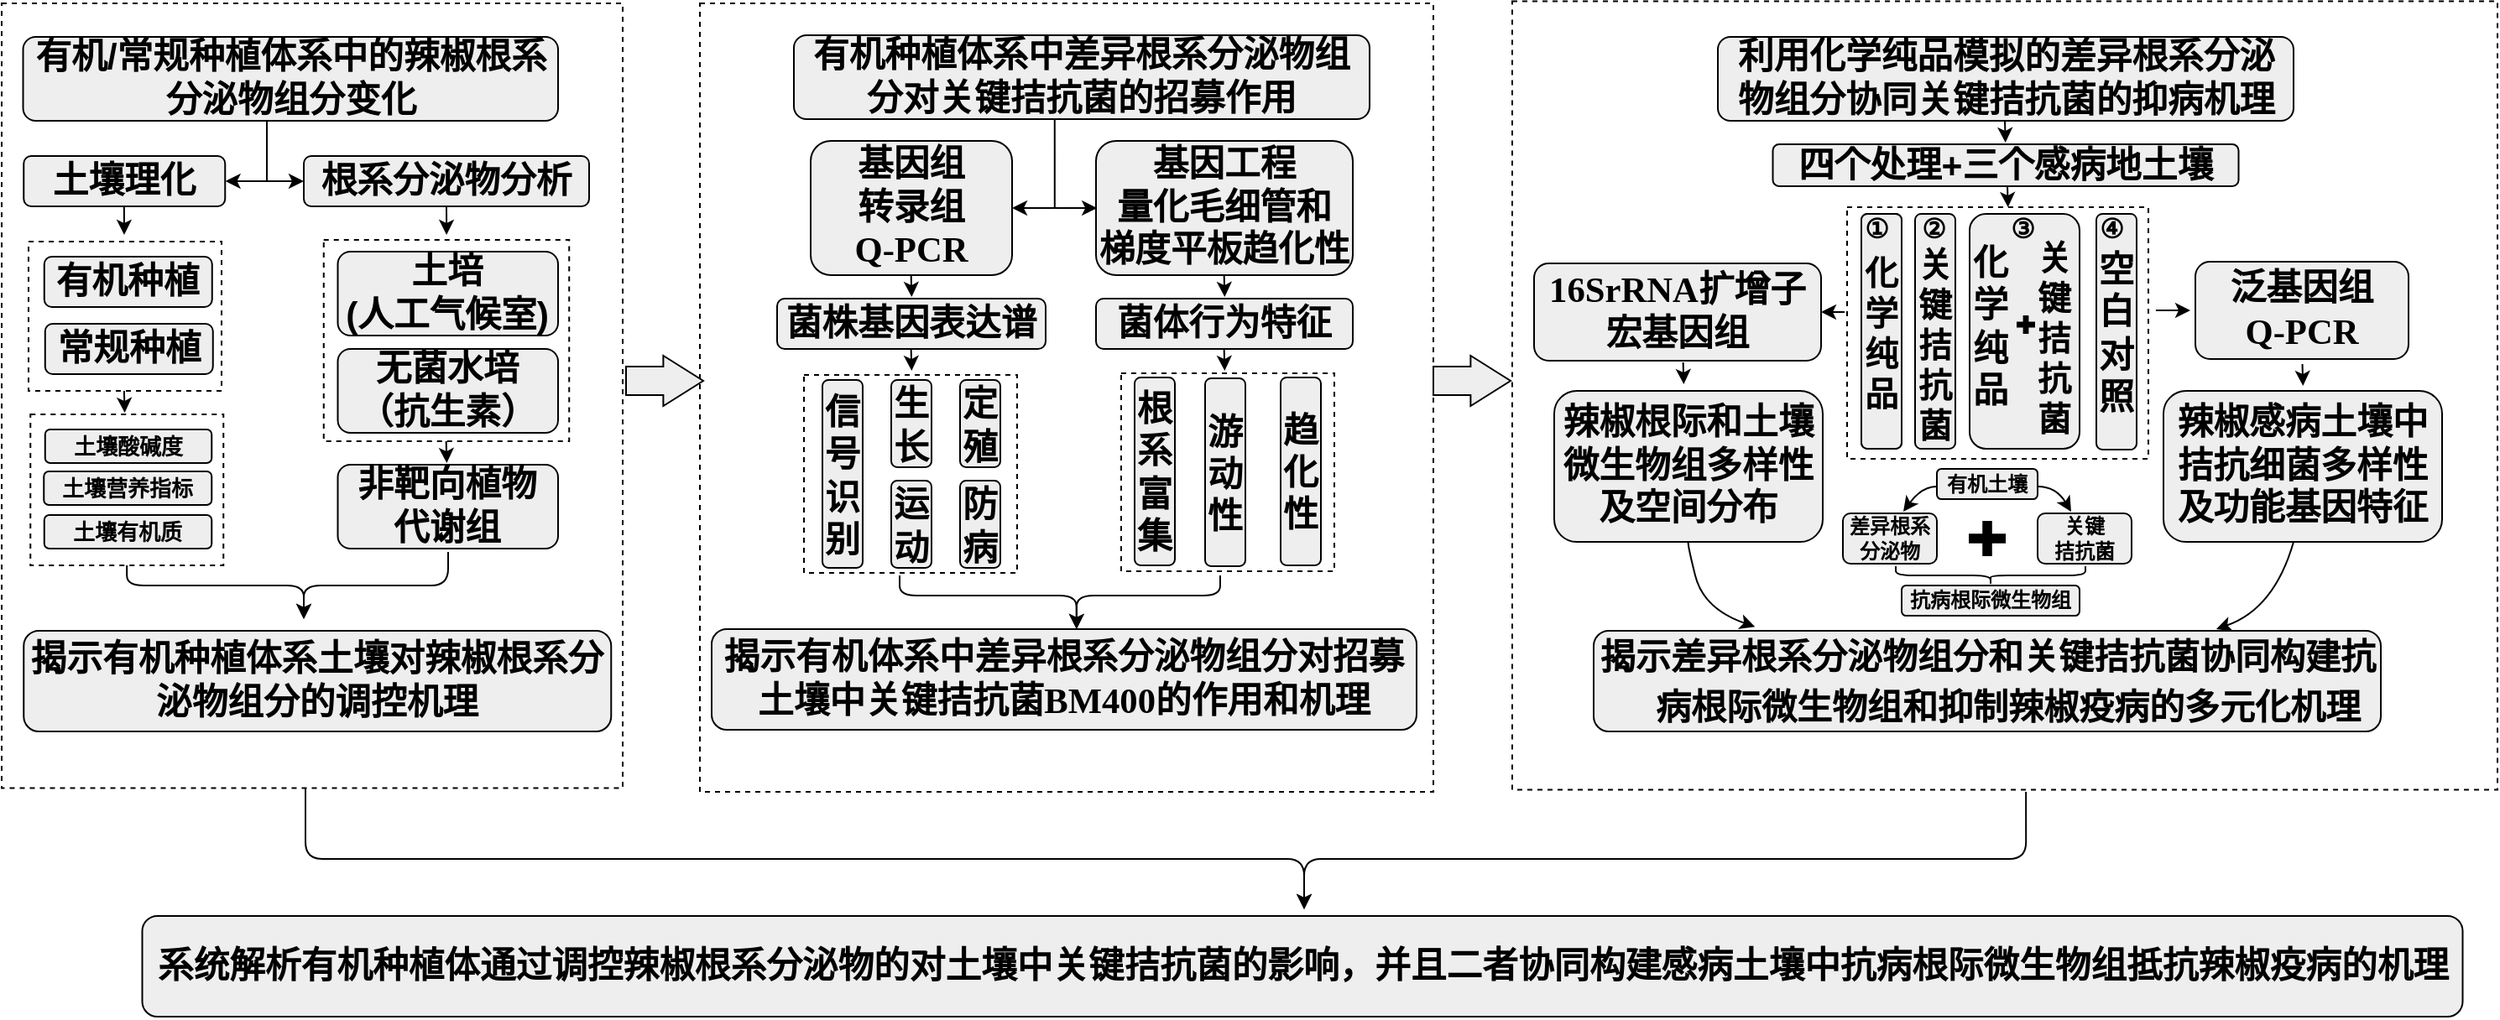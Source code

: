 <mxfile version="14.4.3" type="github">
  <diagram id="QDtG73jCpwaWWLSm4ETX" name="第 1 页">
    <mxGraphModel dx="3197" dy="1287" grid="1" gridSize="10" guides="1" tooltips="1" connect="1" arrows="1" fold="1" page="1" pageScale="1" pageWidth="827" pageHeight="1169" math="0" shadow="0">
      <root>
        <mxCell id="0" />
        <mxCell id="1" parent="0" />
        <mxCell id="WCuqPz3NQp58f8Igei0k-176" value="" style="rounded=0;whiteSpace=wrap;html=1;fontFamily=Helvetica;fontSize=16;fontColor=#000000;dashed=1;" vertex="1" parent="1">
          <mxGeometry x="160" y="288.75" width="587" height="470" as="geometry" />
        </mxCell>
        <mxCell id="WCuqPz3NQp58f8Igei0k-175" value="" style="rounded=0;whiteSpace=wrap;html=1;fontFamily=Helvetica;fontSize=16;fontColor=#000000;dashed=1;" vertex="1" parent="1">
          <mxGeometry x="-324" y="290" width="437" height="470" as="geometry" />
        </mxCell>
        <mxCell id="WCuqPz3NQp58f8Igei0k-174" value="" style="rounded=0;whiteSpace=wrap;html=1;fontFamily=Helvetica;fontSize=16;fontColor=#000000;dashed=1;" vertex="1" parent="1">
          <mxGeometry x="-740" y="290" width="370" height="467.75" as="geometry" />
        </mxCell>
        <mxCell id="WCuqPz3NQp58f8Igei0k-77" value="0" style="rounded=0;whiteSpace=wrap;html=1;fontFamily=Helvetica;fontSize=21;fontColor=#000000;dashed=1;" vertex="1" parent="1">
          <mxGeometry x="-73" y="510.5" width="127" height="118" as="geometry" />
        </mxCell>
        <mxCell id="WCuqPz3NQp58f8Igei0k-73" value="" style="rounded=0;whiteSpace=wrap;html=1;fontFamily=Helvetica;fontSize=21;fontColor=#000000;dashed=1;" vertex="1" parent="1">
          <mxGeometry x="-262" y="511.5" width="127" height="118" as="geometry" />
        </mxCell>
        <mxCell id="WCuqPz3NQp58f8Igei0k-45" value="" style="rounded=0;whiteSpace=wrap;html=1;fontFamily=Helvetica;fontSize=16;fontColor=#000000;dashed=1;" vertex="1" parent="1">
          <mxGeometry x="-548.12" y="431" width="146.24" height="120" as="geometry" />
        </mxCell>
        <mxCell id="WCuqPz3NQp58f8Igei0k-11" value="&lt;p style=&quot;margin-top: 0pt ; margin-bottom: 0pt ; margin-left: 0in ; direction: ltr ; unicode-bidi: embed ; word-break: normal&quot;&gt;&lt;span style=&quot;font-size: 16pt;&quot;&gt;土培&lt;/span&gt;&lt;/p&gt;&lt;span style=&quot;font-size: 21.333px;&quot;&gt;(人工气候室&lt;/span&gt;&lt;span style=&quot;font-size: 21.333px;&quot;&gt;)&lt;/span&gt;&lt;span style=&quot;font-size: 21.333px;&quot;&gt;&lt;br&gt;&lt;/span&gt;" style="whiteSpace=wrap;html=1;rounded=1;fillColor=#eeeeee;fontFamily=Helvetica;fontStyle=1;" vertex="1" parent="1">
          <mxGeometry x="-539.75" y="438" width="131.25" height="50" as="geometry" />
        </mxCell>
        <mxCell id="WCuqPz3NQp58f8Igei0k-33" value="" style="rounded=0;whiteSpace=wrap;html=1;fontFamily=Helvetica;fontSize=16;fontColor=#000000;dashed=1;" vertex="1" parent="1">
          <mxGeometry x="-722.87" y="535" width="115" height="90" as="geometry" />
        </mxCell>
        <mxCell id="WCuqPz3NQp58f8Igei0k-28" value="" style="rounded=0;whiteSpace=wrap;html=1;fontFamily=Helvetica;fontSize=16;fontColor=#000000;dashed=1;" vertex="1" parent="1">
          <mxGeometry x="-724" y="432" width="115" height="89" as="geometry" />
        </mxCell>
        <mxCell id="WCuqPz3NQp58f8Igei0k-4" value="" style="curved=1;endArrow=classic;html=1;fillColor=#eeeeee;fontFamily=Helvetica;fontStyle=1;exitX=1.013;exitY=0.449;exitDx=0;exitDy=0;exitPerimeter=0;" edge="1" parent="1">
          <mxGeometry width="50" height="50" relative="1" as="geometry">
            <mxPoint x="473" y="578.002" as="sourcePoint" />
            <mxPoint x="493" y="593" as="targetPoint" />
            <Array as="points">
              <mxPoint x="484" y="578" />
            </Array>
          </mxGeometry>
        </mxCell>
        <mxCell id="WCuqPz3NQp58f8Igei0k-26" value="" style="edgeStyle=orthogonalEdgeStyle;rounded=0;orthogonalLoop=1;jettySize=auto;html=1;fontFamily=Helvetica;fontSize=16;fontColor=#000000;exitX=0.506;exitY=1.003;exitDx=0;exitDy=0;exitPerimeter=0;entryX=0;entryY=0.5;entryDx=0;entryDy=0;" edge="1" parent="1" target="WCuqPz3NQp58f8Igei0k-10">
          <mxGeometry relative="1" as="geometry">
            <mxPoint x="-582.19" y="351.09" as="sourcePoint" />
            <mxPoint x="-558" y="396" as="targetPoint" />
            <Array as="points">
              <mxPoint x="-575" y="351" />
              <mxPoint x="-575" y="341" />
              <mxPoint x="-582" y="341" />
              <mxPoint x="-582" y="396" />
            </Array>
          </mxGeometry>
        </mxCell>
        <mxCell id="WCuqPz3NQp58f8Igei0k-5" value="&lt;p style=&quot;margin-top: 0pt ; margin-bottom: 0pt ; margin-left: 0in ; direction: ltr ; unicode-bidi: embed ; word-break: normal&quot;&gt;&lt;span style=&quot;font-size: 16pt&quot;&gt;有机/常规种植&lt;/span&gt;&lt;span style=&quot;font-size: 16pt&quot;&gt;体系中&lt;/span&gt;&lt;span style=&quot;font-size: 16pt&quot;&gt;的&lt;/span&gt;&lt;span style=&quot;font-size: 16pt&quot;&gt;辣椒&lt;/span&gt;&lt;span style=&quot;font-size: 16pt&quot;&gt;根系分泌物组分&lt;/span&gt;&lt;span style=&quot;font-size: 16pt&quot;&gt;变化&lt;/span&gt;&lt;/p&gt;" style="rounded=1;whiteSpace=wrap;html=1;fillColor=#eeeeee;spacing=2;fontFamily=Helvetica;fontStyle=1;" vertex="1" parent="1">
          <mxGeometry x="-727.24" y="310" width="318.74" height="50" as="geometry" />
        </mxCell>
        <mxCell id="WCuqPz3NQp58f8Igei0k-6" value="&lt;p style=&quot;margin-top: 0pt ; margin-bottom: 0pt ; margin-left: 0in ; direction: ltr ; unicode-bidi: embed ; word-break: normal&quot;&gt;&lt;span style=&quot;font-size: 16pt;&quot;&gt;土壤理化&lt;/span&gt;&lt;/p&gt;" style="whiteSpace=wrap;html=1;rounded=1;fillColor=#eeeeee;fontFamily=Helvetica;fontStyle=1;" vertex="1" parent="1">
          <mxGeometry x="-726.87" y="381" width="120" height="30" as="geometry" />
        </mxCell>
        <mxCell id="WCuqPz3NQp58f8Igei0k-8" value="&lt;p style=&quot;margin-top: 0pt ; margin-bottom: 0pt ; margin-left: 0in ; direction: ltr ; unicode-bidi: embed ; word-break: normal&quot;&gt;&lt;font style=&quot;font-size: 21.333px&quot;&gt;有机种植&lt;/font&gt;&lt;/p&gt;" style="whiteSpace=wrap;html=1;rounded=1;fillColor=#eeeeee;fontFamily=Helvetica;fontStyle=1;fontSize=11;" vertex="1" parent="1">
          <mxGeometry x="-714.62" y="441" width="100" height="30" as="geometry" />
        </mxCell>
        <mxCell id="WCuqPz3NQp58f8Igei0k-9" value="&lt;p style=&quot;margin-top: 0pt ; margin-bottom: 0pt ; margin-left: 0in ; direction: ltr ; unicode-bidi: embed ; word-break: normal&quot;&gt;&lt;font style=&quot;font-size: 21.333px&quot;&gt;常规种植&lt;/font&gt;&lt;/p&gt;" style="whiteSpace=wrap;html=1;rounded=1;fillColor=#eeeeee;fontFamily=Helvetica;fontStyle=1;fontSize=11;" vertex="1" parent="1">
          <mxGeometry x="-714.12" y="481" width="100" height="30" as="geometry" />
        </mxCell>
        <mxCell id="WCuqPz3NQp58f8Igei0k-10" value="&lt;p style=&quot;margin-top: 0pt ; margin-bottom: 0pt ; margin-left: 0in ; direction: ltr ; unicode-bidi: embed ; word-break: normal&quot;&gt;&lt;span style=&quot;font-size: 16pt&quot;&gt;根系分泌物分析&lt;/span&gt;&lt;/p&gt;" style="whiteSpace=wrap;html=1;rounded=1;fillColor=#eeeeee;fontFamily=Helvetica;fontStyle=1;" vertex="1" parent="1">
          <mxGeometry x="-560" y="381" width="170" height="30" as="geometry" />
        </mxCell>
        <mxCell id="WCuqPz3NQp58f8Igei0k-12" value="&lt;p style=&quot;margin-top: 0pt ; margin-bottom: 0pt ; margin-left: 0in ; direction: ltr ; unicode-bidi: embed ; word-break: normal&quot;&gt;&lt;span style=&quot;font-size: 16pt;&quot;&gt;无菌水培&lt;/span&gt;&lt;/p&gt;&lt;p style=&quot;margin-top: 0pt ; margin-bottom: 0pt ; margin-left: 0in ; direction: ltr ; unicode-bidi: embed ; word-break: normal&quot;&gt;&lt;span style=&quot;font-size: 16pt;&quot;&gt;（抗生素）&lt;/span&gt;&lt;/p&gt;" style="whiteSpace=wrap;html=1;rounded=1;fillColor=#eeeeee;fontFamily=Helvetica;fontStyle=1;" vertex="1" parent="1">
          <mxGeometry x="-539.75" y="496" width="131.25" height="50" as="geometry" />
        </mxCell>
        <mxCell id="WCuqPz3NQp58f8Igei0k-13" value="&lt;p style=&quot;margin-top: 0pt ; margin-bottom: 0pt ; margin-left: 0in ; direction: ltr ; unicode-bidi: embed ; word-break: normal&quot;&gt;&lt;span style=&quot;font-size: 16pt&quot;&gt;非靶向&lt;/span&gt;&lt;span style=&quot;font-size: 16pt&quot;&gt;植物&lt;/span&gt;&lt;/p&gt;&lt;p style=&quot;margin-top: 0pt ; margin-bottom: 0pt ; margin-left: 0in ; direction: ltr ; unicode-bidi: embed ; word-break: normal&quot;&gt;&lt;span style=&quot;font-size: 16pt&quot;&gt;代谢组&lt;/span&gt;&lt;/p&gt;" style="whiteSpace=wrap;html=1;rounded=1;fillColor=#eeeeee;fontFamily=Helvetica;fontStyle=1;" vertex="1" parent="1">
          <mxGeometry x="-539.75" y="565" width="131.25" height="50" as="geometry" />
        </mxCell>
        <mxCell id="WCuqPz3NQp58f8Igei0k-14" value="&lt;p style=&quot;margin-top: 0pt ; margin-bottom: 0pt ; margin-left: 0in ; direction: ltr ; unicode-bidi: embed ; word-break: normal&quot;&gt;&lt;span style=&quot;font-size: 16pt&quot;&gt;揭示有机种植体系土壤对辣椒根系分泌物组分的调控机理&lt;/span&gt;&lt;/p&gt;" style="whiteSpace=wrap;html=1;rounded=1;fillColor=#eeeeee;fontFamily=Helvetica;fontStyle=1;" vertex="1" parent="1">
          <mxGeometry x="-726.87" y="664" width="350" height="60" as="geometry" />
        </mxCell>
        <mxCell id="WCuqPz3NQp58f8Igei0k-15" value="&lt;p style=&quot;margin-top: 0pt ; margin-bottom: 0pt ; margin-left: 0in ; direction: ltr ; unicode-bidi: embed ; word-break: normal&quot;&gt;&lt;span style=&quot;font-size: 13px; text-align: left;&quot;&gt;土壤酸碱度&lt;/span&gt;&lt;br&gt;&lt;/p&gt;" style="whiteSpace=wrap;html=1;rounded=1;fillColor=#eeeeee;fontFamily=Helvetica;fontStyle=1;" vertex="1" parent="1">
          <mxGeometry x="-714.12" y="544" width="99.25" height="20" as="geometry" />
        </mxCell>
        <mxCell id="WCuqPz3NQp58f8Igei0k-16" value="&lt;span style=&quot;font-size: 13px; text-align: left;&quot;&gt;土壤营养指标&lt;/span&gt;" style="whiteSpace=wrap;html=1;rounded=1;fillColor=#eeeeee;fontFamily=Helvetica;fontStyle=1;" vertex="1" parent="1">
          <mxGeometry x="-714.87" y="569" width="100" height="20" as="geometry" />
        </mxCell>
        <mxCell id="WCuqPz3NQp58f8Igei0k-17" value="&lt;span style=&quot;font-size: 13px; text-align: left;&quot;&gt;土壤有机质&lt;/span&gt;" style="whiteSpace=wrap;html=1;rounded=1;fillColor=#eeeeee;fontFamily=Helvetica;fontStyle=1;" vertex="1" parent="1">
          <mxGeometry x="-714.62" y="595" width="99.75" height="20" as="geometry" />
        </mxCell>
        <mxCell id="WCuqPz3NQp58f8Igei0k-27" value="" style="endArrow=classic;html=1;fontFamily=Helvetica;fontSize=16;fontColor=#000000;entryX=1.018;entryY=0.566;entryDx=0;entryDy=0;entryPerimeter=0;" edge="1" parent="1">
          <mxGeometry width="50" height="50" relative="1" as="geometry">
            <mxPoint x="-572" y="396" as="sourcePoint" />
            <mxPoint x="-606.71" y="395.98" as="targetPoint" />
            <Array as="points">
              <mxPoint x="-592" y="396" />
            </Array>
          </mxGeometry>
        </mxCell>
        <mxCell id="WCuqPz3NQp58f8Igei0k-51" value="" style="endArrow=classic;html=1;fontFamily=Helvetica;fontSize=16;fontColor=#000000;exitX=0.5;exitY=1;exitDx=0;exitDy=0;" edge="1" parent="1">
          <mxGeometry width="50" height="50" relative="1" as="geometry">
            <mxPoint x="-667.06" y="411" as="sourcePoint" />
            <mxPoint x="-667" y="428" as="targetPoint" />
          </mxGeometry>
        </mxCell>
        <mxCell id="WCuqPz3NQp58f8Igei0k-52" value="" style="endArrow=classic;html=1;fontFamily=Helvetica;fontSize=16;fontColor=#000000;exitX=0.5;exitY=1;exitDx=0;exitDy=0;entryX=0.5;entryY=0;entryDx=0;entryDy=0;" edge="1" parent="1">
          <mxGeometry width="50" height="50" relative="1" as="geometry">
            <mxPoint x="-667.06" y="521" as="sourcePoint" />
            <mxPoint x="-666.69" y="534" as="targetPoint" />
          </mxGeometry>
        </mxCell>
        <mxCell id="WCuqPz3NQp58f8Igei0k-53" value="" style="endArrow=classic;html=1;fontFamily=Helvetica;fontSize=16;fontColor=#000000;exitX=0.5;exitY=1;exitDx=0;exitDy=0;entryX=0.5;entryY=0;entryDx=0;entryDy=0;" edge="1" parent="1">
          <mxGeometry width="50" height="50" relative="1" as="geometry">
            <mxPoint x="-475.18" y="551" as="sourcePoint" />
            <mxPoint x="-474.81" y="564" as="targetPoint" />
          </mxGeometry>
        </mxCell>
        <mxCell id="WCuqPz3NQp58f8Igei0k-57" value="" style="edgeStyle=segmentEdgeStyle;endArrow=classic;html=1;fontFamily=Helvetica;fontSize=11;fontColor=#000000;" edge="1" parent="1">
          <mxGeometry width="50" height="50" relative="1" as="geometry">
            <mxPoint x="-474" y="617" as="sourcePoint" />
            <mxPoint x="-560" y="657" as="targetPoint" />
            <Array as="points">
              <mxPoint x="-474" y="637" />
              <mxPoint x="-560" y="637" />
            </Array>
          </mxGeometry>
        </mxCell>
        <mxCell id="WCuqPz3NQp58f8Igei0k-58" value="&lt;p style=&quot;margin-top: 0pt ; margin-bottom: 0pt ; margin-left: 0in ; direction: ltr ; unicode-bidi: embed ; word-break: normal&quot;&gt;&lt;span style=&quot;font-size: 16pt&quot;&gt;有机种植体系中&lt;/span&gt;&lt;span style=&quot;font-size: 16pt&quot;&gt;差异根系分泌物组分对关键拮抗菌&lt;/span&gt;&lt;span style=&quot;font-size: 16pt&quot;&gt;的招募作用&lt;/span&gt;&lt;/p&gt;" style="rounded=1;whiteSpace=wrap;html=1;fillColor=#eeeeee;spacing=2;fontFamily=Helvetica;fontStyle=1;" vertex="1" parent="1">
          <mxGeometry x="-268" y="309" width="343" height="50" as="geometry" />
        </mxCell>
        <mxCell id="WCuqPz3NQp58f8Igei0k-59" value="&lt;p style=&quot;margin-top: 0pt ; margin-bottom: 0pt ; margin-left: 0in ; direction: ltr ; unicode-bidi: embed ; word-break: normal&quot;&gt;&lt;span style=&quot;font-size: 16pt&quot;&gt;基因组&lt;/span&gt;&lt;/p&gt;&lt;p style=&quot;margin-top: 0pt ; margin-bottom: 0pt ; margin-left: 0in ; direction: ltr ; unicode-bidi: embed ; word-break: normal&quot;&gt;&lt;span style=&quot;font-size: 16pt&quot;&gt;转录&lt;/span&gt;&lt;span style=&quot;font-size: 16pt&quot;&gt;组&lt;/span&gt;&lt;/p&gt;&lt;p style=&quot;margin-top: 0pt ; margin-bottom: 0pt ; margin-left: 0in ; direction: ltr ; unicode-bidi: embed ; word-break: normal&quot;&gt;&lt;span style=&quot;font-size: 16pt ; font-family: &amp;#34;等线 (正文)&amp;#34;&quot;&gt;Q-PCR&lt;/span&gt;&lt;/p&gt;" style="rounded=1;whiteSpace=wrap;html=1;fillColor=#eeeeee;spacing=2;fontFamily=Helvetica;fontStyle=1;" vertex="1" parent="1">
          <mxGeometry x="-258" y="372" width="120" height="80" as="geometry" />
        </mxCell>
        <mxCell id="WCuqPz3NQp58f8Igei0k-60" value="&lt;p style=&quot;margin-top: 0pt ; margin-bottom: 0pt ; margin-left: 0in ; direction: ltr ; unicode-bidi: embed ; word-break: normal&quot;&gt;&lt;span style=&quot;font-size: 16pt&quot;&gt;菌株基因表达谱&lt;/span&gt;&lt;/p&gt;" style="rounded=1;whiteSpace=wrap;html=1;fillColor=#eeeeee;spacing=2;fontFamily=Helvetica;fontStyle=1;" vertex="1" parent="1">
          <mxGeometry x="-278" y="466" width="160" height="30" as="geometry" />
        </mxCell>
        <mxCell id="WCuqPz3NQp58f8Igei0k-61" value="&lt;p style=&quot;margin-top: 0pt; margin-bottom: 0pt; margin-left: 0in; direction: ltr; unicode-bidi: embed; word-break: normal; font-size: 21px;&quot;&gt;&lt;font style=&quot;font-size: 21px;&quot;&gt;信号识别&lt;/font&gt;&lt;/p&gt;" style="rounded=1;whiteSpace=wrap;html=1;fillColor=#eeeeee;spacing=2;fontFamily=Helvetica;fontStyle=1;fontSize=21;" vertex="1" parent="1">
          <mxGeometry x="-251" y="514.5" width="24" height="112" as="geometry" />
        </mxCell>
        <mxCell id="WCuqPz3NQp58f8Igei0k-62" value="&lt;p style=&quot;margin-top: 0pt; margin-bottom: 0pt; margin-left: 0in; direction: ltr; unicode-bidi: embed; word-break: normal; font-size: 21px;&quot;&gt;&lt;font style=&quot;font-size: 21px;&quot;&gt;生长&lt;/font&gt;&lt;/p&gt;" style="rounded=1;whiteSpace=wrap;html=1;fillColor=#eeeeee;spacing=2;fontFamily=Helvetica;fontStyle=1;fontSize=21;" vertex="1" parent="1">
          <mxGeometry x="-210" y="514.5" width="24" height="52" as="geometry" />
        </mxCell>
        <mxCell id="WCuqPz3NQp58f8Igei0k-63" value="&lt;p style=&quot;margin-top: 0pt; margin-bottom: 0pt; margin-left: 0in; direction: ltr; unicode-bidi: embed; word-break: normal; font-size: 21px;&quot;&gt;&lt;span style=&quot;font-size: 21px;&quot;&gt;运动&lt;/span&gt;&lt;/p&gt;" style="rounded=1;whiteSpace=wrap;html=1;fillColor=#eeeeee;spacing=2;fontFamily=Helvetica;fontStyle=1;fontSize=21;" vertex="1" parent="1">
          <mxGeometry x="-210" y="574.5" width="24" height="52" as="geometry" />
        </mxCell>
        <mxCell id="WCuqPz3NQp58f8Igei0k-64" value="&lt;p style=&quot;margin-top: 0pt; margin-bottom: 0pt; margin-left: 0in; direction: ltr; unicode-bidi: embed; word-break: normal; font-size: 21px;&quot;&gt;&lt;font style=&quot;font-size: 21px;&quot;&gt;定殖&lt;/font&gt;&lt;/p&gt;" style="rounded=1;whiteSpace=wrap;html=1;fillColor=#eeeeee;spacing=2;fontFamily=Helvetica;fontStyle=1;fontSize=21;" vertex="1" parent="1">
          <mxGeometry x="-169" y="514.5" width="24" height="52" as="geometry" />
        </mxCell>
        <mxCell id="WCuqPz3NQp58f8Igei0k-65" value="&lt;p style=&quot;margin-top: 0pt; margin-bottom: 0pt; margin-left: 0in; direction: ltr; unicode-bidi: embed; word-break: normal; font-size: 21px;&quot;&gt;&lt;span style=&quot;font-size: 21px;&quot;&gt;防病&lt;/span&gt;&lt;/p&gt;" style="rounded=1;whiteSpace=wrap;html=1;fillColor=#eeeeee;spacing=2;fontFamily=Helvetica;fontStyle=1;fontSize=21;" vertex="1" parent="1">
          <mxGeometry x="-169" y="574.5" width="24" height="52" as="geometry" />
        </mxCell>
        <mxCell id="WCuqPz3NQp58f8Igei0k-66" value="&lt;p style=&quot;margin-top: 0pt ; margin-bottom: 0pt ; margin-left: 0in ; direction: ltr ; unicode-bidi: embed ; word-break: normal&quot;&gt;&lt;span style=&quot;font-size: 16pt&quot;&gt;基因工程&lt;/span&gt;&lt;/p&gt;&lt;p style=&quot;margin-top: 0pt ; margin-bottom: 0pt ; margin-left: 0in ; direction: ltr ; unicode-bidi: embed ; word-break: normal&quot;&gt;&lt;span style=&quot;font-size: 16pt&quot;&gt;量化毛细管&lt;/span&gt;&lt;span style=&quot;font-size: 16pt&quot;&gt;和&lt;/span&gt;&lt;/p&gt;&lt;p style=&quot;margin-top: 0pt ; margin-bottom: 0pt ; margin-left: 0in ; direction: ltr ; unicode-bidi: embed ; word-break: normal&quot;&gt;&lt;span style=&quot;font-size: 16pt&quot;&gt;梯度平板&lt;/span&gt;&lt;span style=&quot;font-size: 16pt&quot;&gt;趋化性&lt;/span&gt;&lt;/p&gt;" style="rounded=1;whiteSpace=wrap;html=1;fillColor=#eeeeee;spacing=2;fontFamily=Helvetica;fontStyle=1;" vertex="1" parent="1">
          <mxGeometry x="-88" y="372" width="153" height="80" as="geometry" />
        </mxCell>
        <mxCell id="WCuqPz3NQp58f8Igei0k-67" value="&lt;p style=&quot;margin-top: 0pt ; margin-bottom: 0pt ; margin-left: 0in ; direction: ltr ; unicode-bidi: embed ; word-break: normal&quot;&gt;&lt;span style=&quot;font-size: 16pt&quot;&gt;菌体行为特征&lt;/span&gt;&lt;/p&gt;" style="rounded=1;whiteSpace=wrap;html=1;fillColor=#eeeeee;spacing=2;fontFamily=Helvetica;fontStyle=1;" vertex="1" parent="1">
          <mxGeometry x="-88" y="466" width="153" height="30" as="geometry" />
        </mxCell>
        <mxCell id="WCuqPz3NQp58f8Igei0k-68" value="&lt;p style=&quot;margin-top: 0pt; margin-bottom: 0pt; margin-left: 0in; direction: ltr; unicode-bidi: embed; word-break: normal; font-size: 21px;&quot;&gt;&lt;font style=&quot;font-size: 21px;&quot;&gt;根&lt;/font&gt;&lt;/p&gt;&lt;p style=&quot;margin-top: 0pt; margin-bottom: 0pt; margin-left: 0in; direction: ltr; unicode-bidi: embed; word-break: normal; font-size: 21px;&quot;&gt;&lt;font style=&quot;font-size: 21px;&quot;&gt;系&lt;/font&gt;&lt;/p&gt;&lt;p style=&quot;margin-top: 0pt; margin-bottom: 0pt; margin-left: 0in; direction: ltr; unicode-bidi: embed; word-break: normal; font-size: 21px;&quot;&gt;&lt;font style=&quot;font-size: 21px;&quot;&gt;富&lt;/font&gt;&lt;/p&gt;&lt;p style=&quot;margin-top: 0pt; margin-bottom: 0pt; margin-left: 0in; direction: ltr; unicode-bidi: embed; word-break: normal; font-size: 21px;&quot;&gt;&lt;font style=&quot;font-size: 21px;&quot;&gt;集&lt;/font&gt;&lt;/p&gt;" style="rounded=1;whiteSpace=wrap;html=1;fillColor=#eeeeee;spacing=2;fontFamily=Helvetica;fontStyle=1;fontSize=21;" vertex="1" parent="1">
          <mxGeometry x="-65" y="513" width="24" height="112" as="geometry" />
        </mxCell>
        <mxCell id="WCuqPz3NQp58f8Igei0k-69" value="&lt;p style=&quot;margin-top: 0pt; margin-bottom: 0pt; margin-left: 0in; direction: ltr; unicode-bidi: embed; word-break: normal; font-size: 21px;&quot;&gt;&lt;font style=&quot;font-size: 21px;&quot;&gt;游动性&lt;/font&gt;&lt;/p&gt;" style="rounded=1;whiteSpace=wrap;html=1;fillColor=#eeeeee;spacing=2;fontFamily=Helvetica;fontStyle=1;fontSize=21;" vertex="1" parent="1">
          <mxGeometry x="-23" y="513.5" width="24" height="112" as="geometry" />
        </mxCell>
        <mxCell id="WCuqPz3NQp58f8Igei0k-70" value="&lt;p style=&quot;margin-top: 0pt; margin-bottom: 0pt; margin-left: 0in; direction: ltr; unicode-bidi: embed; word-break: normal; font-size: 21px;&quot;&gt;&lt;font style=&quot;font-size: 21px;&quot;&gt;趋化性&lt;/font&gt;&lt;/p&gt;" style="rounded=1;whiteSpace=wrap;html=1;fillColor=#eeeeee;spacing=2;fontFamily=Helvetica;fontStyle=1;fontSize=21;" vertex="1" parent="1">
          <mxGeometry x="22" y="513" width="24" height="112" as="geometry" />
        </mxCell>
        <mxCell id="WCuqPz3NQp58f8Igei0k-78" value="" style="edgeStyle=orthogonalEdgeStyle;rounded=0;orthogonalLoop=1;jettySize=auto;html=1;fontFamily=Helvetica;fontSize=16;fontColor=#000000;entryX=0.004;entryY=0.488;entryDx=0;entryDy=0;entryPerimeter=0;exitX=0.453;exitY=1;exitDx=0;exitDy=0;exitPerimeter=0;" edge="1" parent="1" source="WCuqPz3NQp58f8Igei0k-58" target="WCuqPz3NQp58f8Igei0k-66">
          <mxGeometry relative="1" as="geometry">
            <mxPoint x="-113" y="367" as="sourcePoint" />
            <mxPoint x="-92" y="412" as="targetPoint" />
            <Array as="points">
              <mxPoint x="-113" y="412" />
              <mxPoint x="-87" y="412" />
            </Array>
          </mxGeometry>
        </mxCell>
        <mxCell id="WCuqPz3NQp58f8Igei0k-79" value="" style="endArrow=classic;html=1;fontFamily=Helvetica;fontSize=16;fontColor=#000000;entryX=1.018;entryY=0.566;entryDx=0;entryDy=0;entryPerimeter=0;" edge="1" parent="1">
          <mxGeometry width="50" height="50" relative="1" as="geometry">
            <mxPoint x="-103.29" y="412.02" as="sourcePoint" />
            <mxPoint x="-138" y="412" as="targetPoint" />
            <Array as="points">
              <mxPoint x="-123.29" y="412.02" />
            </Array>
          </mxGeometry>
        </mxCell>
        <mxCell id="WCuqPz3NQp58f8Igei0k-81" value="" style="endArrow=classic;html=1;fontFamily=Helvetica;fontSize=16;fontColor=#000000;exitX=0.5;exitY=1;exitDx=0;exitDy=0;entryX=0.5;entryY=0;entryDx=0;entryDy=0;" edge="1" parent="1">
          <mxGeometry width="50" height="50" relative="1" as="geometry">
            <mxPoint x="-198.18" y="452" as="sourcePoint" />
            <mxPoint x="-197.81" y="465" as="targetPoint" />
          </mxGeometry>
        </mxCell>
        <mxCell id="WCuqPz3NQp58f8Igei0k-82" value="" style="endArrow=classic;html=1;fontFamily=Helvetica;fontSize=16;fontColor=#000000;exitX=0.5;exitY=1;exitDx=0;exitDy=0;entryX=0.5;entryY=0;entryDx=0;entryDy=0;" edge="1" parent="1">
          <mxGeometry width="50" height="50" relative="1" as="geometry">
            <mxPoint x="-11.69" y="452" as="sourcePoint" />
            <mxPoint x="-11.32" y="465" as="targetPoint" />
          </mxGeometry>
        </mxCell>
        <mxCell id="WCuqPz3NQp58f8Igei0k-84" value="" style="endArrow=classic;html=1;fontFamily=Helvetica;fontSize=16;fontColor=#000000;exitX=0.5;exitY=1;exitDx=0;exitDy=0;entryX=0.5;entryY=0;entryDx=0;entryDy=0;" edge="1" parent="1">
          <mxGeometry width="50" height="50" relative="1" as="geometry">
            <mxPoint x="-198.19" y="496" as="sourcePoint" />
            <mxPoint x="-197.82" y="509" as="targetPoint" />
          </mxGeometry>
        </mxCell>
        <mxCell id="WCuqPz3NQp58f8Igei0k-85" value="" style="endArrow=classic;html=1;fontFamily=Helvetica;fontSize=16;fontColor=#000000;exitX=0.5;exitY=1;exitDx=0;exitDy=0;entryX=0.5;entryY=0;entryDx=0;entryDy=0;" edge="1" parent="1">
          <mxGeometry width="50" height="50" relative="1" as="geometry">
            <mxPoint x="-11.69" y="496.0" as="sourcePoint" />
            <mxPoint x="-11.32" y="509" as="targetPoint" />
          </mxGeometry>
        </mxCell>
        <mxCell id="WCuqPz3NQp58f8Igei0k-86" value="" style="edgeStyle=segmentEdgeStyle;endArrow=classic;html=1;fontFamily=Helvetica;fontSize=11;fontColor=#000000;entryX=0.49;entryY=0;entryDx=0;entryDy=0;entryPerimeter=0;" edge="1" parent="1">
          <mxGeometry width="50" height="50" relative="1" as="geometry">
            <mxPoint x="-204.997" y="631" as="sourcePoint" />
            <mxPoint x="-99.58" y="663" as="targetPoint" />
            <Array as="points">
              <mxPoint x="-204.58" y="643" />
              <mxPoint x="-99.58" y="643" />
            </Array>
          </mxGeometry>
        </mxCell>
        <mxCell id="WCuqPz3NQp58f8Igei0k-87" value="" style="edgeStyle=segmentEdgeStyle;endArrow=classic;html=1;fontFamily=Helvetica;fontSize=11;fontColor=#000000;" edge="1" parent="1">
          <mxGeometry width="50" height="50" relative="1" as="geometry">
            <mxPoint x="-14" y="631" as="sourcePoint" />
            <mxPoint x="-99.58" y="663" as="targetPoint" />
            <Array as="points">
              <mxPoint x="-14" y="643" />
              <mxPoint x="-100" y="643" />
            </Array>
          </mxGeometry>
        </mxCell>
        <mxCell id="WCuqPz3NQp58f8Igei0k-88" value="&lt;p style=&quot;margin-top: 0pt ; margin-bottom: 0pt ; margin-left: 0in ; direction: ltr ; unicode-bidi: embed ; word-break: normal&quot;&gt;&lt;span style=&quot;font-size: 16pt&quot;&gt;揭示有机&lt;/span&gt;&lt;span style=&quot;font-size: 16pt&quot;&gt;体系中&lt;/span&gt;&lt;span style=&quot;font-size: 16pt&quot;&gt;差异根系分泌物组分对招募土壤中关键拮抗&lt;/span&gt;&lt;span style=&quot;font-size: 16pt&quot;&gt;菌&lt;/span&gt;&lt;span style=&quot;font-size: 16pt ; font-family: &amp;#34;等线 (正文)&amp;#34;&quot;&gt;BM400&lt;/span&gt;&lt;span style=&quot;font-size: 16pt&quot;&gt;的作用和机理&lt;/span&gt;&lt;/p&gt;" style="whiteSpace=wrap;html=1;rounded=1;fillColor=#eeeeee;fontFamily=Helvetica;fontStyle=1;" vertex="1" parent="1">
          <mxGeometry x="-317" y="663" width="420" height="60" as="geometry" />
        </mxCell>
        <mxCell id="WCuqPz3NQp58f8Igei0k-89" value="&lt;p style=&quot;margin-top: 0pt ; margin-bottom: 0pt ; margin-left: 0in ; direction: ltr ; unicode-bidi: embed ; word-break: normal&quot;&gt;&lt;span style=&quot;font-size: 16pt&quot;&gt;利用&lt;/span&gt;&lt;span style=&quot;font-size: 16pt&quot;&gt;化学&lt;/span&gt;&lt;span style=&quot;font-size: 16pt&quot;&gt;纯品&lt;/span&gt;&lt;span style=&quot;font-size: 16pt&quot;&gt;模拟&lt;/span&gt;&lt;span style=&quot;font-size: 16pt&quot;&gt;的&lt;/span&gt;&lt;span style=&quot;font-size: 16pt&quot;&gt;差异&lt;/span&gt;&lt;span style=&quot;font-size: 16pt&quot;&gt;根系分泌物组分&lt;/span&gt;&lt;span style=&quot;font-size: 16pt&quot;&gt;协同&lt;/span&gt;&lt;span style=&quot;font-size: 16pt&quot;&gt;关键拮抗菌&lt;/span&gt;&lt;span style=&quot;font-size: 16pt&quot;&gt;的抑病机理&lt;/span&gt;&lt;/p&gt;" style="rounded=1;whiteSpace=wrap;html=1;fillColor=#eeeeee;spacing=2;fontFamily=Helvetica;fontStyle=1;" vertex="1" parent="1">
          <mxGeometry x="282.5" y="310" width="343" height="50" as="geometry" />
        </mxCell>
        <mxCell id="WCuqPz3NQp58f8Igei0k-91" value="&lt;p style=&quot;margin-top: 0pt ; margin-bottom: 0pt ; margin-left: 0in ; direction: ltr ; unicode-bidi: embed ; word-break: normal&quot;&gt;&lt;span style=&quot;font-size: 16pt&quot;&gt;四个处理+三个感病地土壤&lt;/span&gt;&lt;/p&gt;" style="rounded=1;whiteSpace=wrap;html=1;fillColor=#eeeeee;spacing=2;fontFamily=Helvetica;fontStyle=1;" vertex="1" parent="1">
          <mxGeometry x="315.25" y="374" width="277.5" height="25" as="geometry" />
        </mxCell>
        <mxCell id="WCuqPz3NQp58f8Igei0k-119" value="" style="group" vertex="1" connectable="0" parent="1">
          <mxGeometry x="368" y="407.5" width="180" height="150" as="geometry" />
        </mxCell>
        <mxCell id="WCuqPz3NQp58f8Igei0k-137" value="" style="rounded=0;whiteSpace=wrap;html=1;fontFamily=Helvetica;fontSize=21;fontColor=#000000;dashed=1;" vertex="1" parent="WCuqPz3NQp58f8Igei0k-119">
          <mxGeometry x="-8.5" y="4" width="179.5" height="150" as="geometry" />
        </mxCell>
        <mxCell id="WCuqPz3NQp58f8Igei0k-116" value="" style="rounded=1;whiteSpace=wrap;html=1;fontFamily=Helvetica;fontSize=16;fontColor=#000000;align=center;fillColor=#EEEEEE;" vertex="1" parent="WCuqPz3NQp58f8Igei0k-119">
          <mxGeometry x="64.5" y="8" width="65.5" height="140" as="geometry" />
        </mxCell>
        <mxCell id="WCuqPz3NQp58f8Igei0k-96" value="空白对照" style="rounded=1;whiteSpace=wrap;fillColor=#eeeeee;spacing=2;fontFamily=Helvetica;fontStyle=1;fontSize=21;" vertex="1" parent="WCuqPz3NQp58f8Igei0k-119">
          <mxGeometry x="140" y="8" width="24" height="140.5" as="geometry" />
        </mxCell>
        <mxCell id="WCuqPz3NQp58f8Igei0k-98" value="关键拮抗菌" style="rounded=1;whiteSpace=wrap;fillColor=#eeeeee;spacing=2;fontFamily=Helvetica;fontStyle=1;html=1;fontSize=20;verticalAlign=bottom;" vertex="1" parent="WCuqPz3NQp58f8Igei0k-119">
          <mxGeometry x="32" y="8" width="24" height="140" as="geometry" />
        </mxCell>
        <mxCell id="WCuqPz3NQp58f8Igei0k-99" value="化学纯品" style="rounded=1;whiteSpace=wrap;fillColor=#eeeeee;spacing=2;fontFamily=Helvetica;fontStyle=1;horizontal=1;html=1;fontSize=21;align=center;" vertex="1" parent="WCuqPz3NQp58f8Igei0k-119">
          <mxGeometry y="8" width="24" height="140" as="geometry" />
        </mxCell>
        <mxCell id="WCuqPz3NQp58f8Igei0k-104" value="化学纯品" style="rounded=1;whiteSpace=wrap;spacing=2;fontFamily=Helvetica;fontStyle=1;horizontal=1;html=1;fontSize=21;fillColor=none;strokeColor=none;" vertex="1" parent="WCuqPz3NQp58f8Igei0k-119">
          <mxGeometry x="64.5" y="9" width="24" height="130" as="geometry" />
        </mxCell>
        <mxCell id="WCuqPz3NQp58f8Igei0k-108" value="&lt;span style=&quot;font-size: 16px; color: black; font-weight: bold;&quot;&gt;②&lt;/span&gt;" style="text;whiteSpace=wrap;html=1;fontSize=16;fontFamily=Helvetica;fontColor=#000000;" vertex="1" parent="WCuqPz3NQp58f8Igei0k-119">
          <mxGeometry x="34" width="40" height="40" as="geometry" />
        </mxCell>
        <mxCell id="WCuqPz3NQp58f8Igei0k-109" value="化学纯品" style="rounded=1;whiteSpace=wrap;fillColor=#eeeeee;spacing=2;fontFamily=Helvetica;fontStyle=1;horizontal=1;html=1;fontSize=20;align=center;" vertex="1" parent="WCuqPz3NQp58f8Igei0k-119">
          <mxGeometry y="8" width="24" height="140" as="geometry" />
        </mxCell>
        <mxCell id="WCuqPz3NQp58f8Igei0k-111" value="关键拮抗菌" style="rounded=1;whiteSpace=wrap;spacing=2;fontFamily=Helvetica;fontStyle=1;html=1;fontSize=20;fillColor=none;verticalAlign=bottom;strokeColor=none;" vertex="1" parent="WCuqPz3NQp58f8Igei0k-119">
          <mxGeometry x="103" y="14" width="24" height="130" as="geometry" />
        </mxCell>
        <mxCell id="WCuqPz3NQp58f8Igei0k-112" value="&lt;p style=&quot;margin-top: 0pt; margin-bottom: 0pt; margin-left: 0in; text-align: left; direction: ltr; unicode-bidi: embed; word-break: normal; font-size: 16px;&quot;&gt;&lt;span style=&quot;font-size: 16px; color: black; font-weight: bold;&quot;&gt;①&lt;/span&gt;&lt;/p&gt;" style="text;whiteSpace=wrap;html=1;fontSize=16;fontFamily=Helvetica;fontColor=#000000;" vertex="1" parent="WCuqPz3NQp58f8Igei0k-119">
          <mxGeometry width="40" height="40" as="geometry" />
        </mxCell>
        <mxCell id="WCuqPz3NQp58f8Igei0k-113" value="" style="shape=cross;whiteSpace=wrap;html=1;fontFamily=Helvetica;fontSize=16;fontColor=#000000;align=center;fillColor=#000000;size=0.239;" vertex="1" parent="WCuqPz3NQp58f8Igei0k-119">
          <mxGeometry x="93" y="69" width="10" height="10" as="geometry" />
        </mxCell>
        <mxCell id="WCuqPz3NQp58f8Igei0k-117" value="&lt;p style=&quot;margin-top: 0pt ; margin-bottom: 0pt ; margin-left: 0in ; text-align: center ; direction: ltr ; unicode-bidi: embed ; word-break: normal&quot;&gt;&lt;span style=&quot;color: black ; font-weight: bold&quot;&gt;&lt;font style=&quot;font-size: 16px&quot;&gt;③&lt;/font&gt;&lt;/span&gt;&lt;/p&gt;" style="text;whiteSpace=wrap;html=1;fontSize=16;fontFamily=Helvetica;fontColor=#000000;rotation=0;" vertex="1" parent="WCuqPz3NQp58f8Igei0k-119">
          <mxGeometry x="87" width="40" height="40" as="geometry" />
        </mxCell>
        <mxCell id="WCuqPz3NQp58f8Igei0k-118" value="&lt;span style=&quot;color: black ; font-weight: bold&quot;&gt;&lt;font style=&quot;font-size: 16px&quot;&gt;④&lt;/font&gt;&lt;/span&gt;" style="text;whiteSpace=wrap;html=1;fontSize=16;fontFamily=Helvetica;fontColor=#000000;" vertex="1" parent="WCuqPz3NQp58f8Igei0k-119">
          <mxGeometry x="140" width="40" height="40" as="geometry" />
        </mxCell>
        <mxCell id="WCuqPz3NQp58f8Igei0k-141" value="" style="endArrow=classic;html=1;fontFamily=Helvetica;fontSize=16;fontColor=#000000;exitX=0.5;exitY=1;exitDx=0;exitDy=0;entryX=0.5;entryY=0;entryDx=0;entryDy=0;" edge="1" parent="WCuqPz3NQp58f8Igei0k-119">
          <mxGeometry width="50" height="50" relative="1" as="geometry">
            <mxPoint x="87.0" y="-9" as="sourcePoint" />
            <mxPoint x="87.37" y="4" as="targetPoint" />
          </mxGeometry>
        </mxCell>
        <mxCell id="WCuqPz3NQp58f8Igei0k-120" value="&lt;p style=&quot;margin-top: 0pt ; margin-bottom: 0pt ; margin-left: 0in ; direction: ltr ; unicode-bidi: embed ; word-break: normal&quot;&gt;&lt;span style=&quot;font-size: 16pt ; font-family: &amp;#34;等线 (正文)&amp;#34;&quot;&gt;16S&lt;/span&gt;&lt;span style=&quot;font-size: 16pt ; font-family: &amp;#34;等线 (正文)&amp;#34;&quot;&gt;rRNA&lt;/span&gt;&lt;span style=&quot;font-size: 16pt&quot;&gt;扩增子&lt;/span&gt;&lt;/p&gt;&lt;p style=&quot;margin-top: 0pt ; margin-bottom: 0pt ; margin-left: 0in ; direction: ltr ; unicode-bidi: embed ; word-break: normal&quot;&gt;&lt;span style=&quot;font-size: 16pt&quot;&gt;宏基因组&lt;/span&gt;&lt;/p&gt;" style="rounded=1;whiteSpace=wrap;html=1;fillColor=#eeeeee;spacing=2;fontFamily=Helvetica;fontStyle=1;" vertex="1" parent="1">
          <mxGeometry x="173" y="445" width="171" height="58" as="geometry" />
        </mxCell>
        <mxCell id="WCuqPz3NQp58f8Igei0k-121" value="&lt;p style=&quot;margin-top: 0pt ; margin-bottom: 0pt ; margin-left: 0in ; direction: ltr ; unicode-bidi: embed ; word-break: normal&quot;&gt;&lt;span style=&quot;font-size: 16pt&quot;&gt;泛&lt;/span&gt;&lt;span style=&quot;font-size: 16pt&quot;&gt;基因组&lt;/span&gt;&lt;/p&gt;&lt;p style=&quot;margin-top: 0pt ; margin-bottom: 0pt ; margin-left: 0in ; direction: ltr ; unicode-bidi: embed ; word-break: normal&quot;&gt;&lt;span style=&quot;font-size: 16pt ; font-family: &amp;#34;等线 (正文)&amp;#34;&quot;&gt;Q-PCR&lt;/span&gt;&lt;/p&gt;" style="rounded=1;whiteSpace=wrap;html=1;fillColor=#eeeeee;spacing=2;fontFamily=Helvetica;fontStyle=1;" vertex="1" parent="1">
          <mxGeometry x="567" y="444" width="127" height="58" as="geometry" />
        </mxCell>
        <mxCell id="WCuqPz3NQp58f8Igei0k-122" value="&lt;p style=&quot;margin-top: 0pt ; margin-bottom: 0pt ; margin-left: 0in ; direction: ltr ; unicode-bidi: embed ; word-break: normal&quot;&gt;&lt;span style=&quot;font-size: 16pt&quot;&gt;辣椒根际和土壤微生物组多样性及空间&lt;/span&gt;&lt;span style=&quot;font-size: 16pt&quot;&gt;分布&lt;/span&gt;&lt;/p&gt;" style="rounded=1;whiteSpace=wrap;html=1;fillColor=#eeeeee;spacing=2;fontFamily=Helvetica;fontStyle=1;" vertex="1" parent="1">
          <mxGeometry x="185" y="521" width="160" height="90" as="geometry" />
        </mxCell>
        <mxCell id="WCuqPz3NQp58f8Igei0k-123" value="&lt;p style=&quot;margin-top: 0pt ; margin-bottom: 0pt ; margin-left: 0in ; direction: ltr ; unicode-bidi: embed ; word-break: normal&quot;&gt;&lt;span style=&quot;font-size: 16pt&quot;&gt;辣椒感病土壤中拮抗细菌多样性及功能基因特征&lt;/span&gt;&lt;/p&gt;" style="rounded=1;whiteSpace=wrap;html=1;fillColor=#eeeeee;spacing=2;fontFamily=Helvetica;fontStyle=1;" vertex="1" parent="1">
          <mxGeometry x="548" y="521" width="166" height="90" as="geometry" />
        </mxCell>
        <mxCell id="WCuqPz3NQp58f8Igei0k-125" value="&lt;p style=&quot;margin-top: 0pt ; margin-bottom: 0pt ; margin-left: 0in ; direction: ltr ; unicode-bidi: embed ; word-break: normal ; font-size: 12px&quot;&gt;&lt;span style=&quot;font-size: 12px&quot;&gt;有机土壤&lt;/span&gt;&lt;/p&gt;" style="rounded=1;whiteSpace=wrap;html=1;fillColor=#eeeeee;spacing=2;fontFamily=Helvetica;fontStyle=1;fontSize=12;" vertex="1" parent="1">
          <mxGeometry x="413" y="567.5" width="60" height="18" as="geometry" />
        </mxCell>
        <mxCell id="WCuqPz3NQp58f8Igei0k-126" value="&lt;p style=&quot;margin-top: 0pt; margin-bottom: 0pt; margin-left: 0in; direction: ltr; unicode-bidi: embed; word-break: normal; font-size: 12px;&quot;&gt;&lt;span style=&quot;font-size: 12px;&quot;&gt;差异根系分泌物&lt;/span&gt;&lt;/p&gt;" style="rounded=1;whiteSpace=wrap;html=1;fillColor=#eeeeee;spacing=2;fontFamily=Helvetica;fontStyle=1;fontSize=12;" vertex="1" parent="1">
          <mxGeometry x="357" y="594" width="56" height="30" as="geometry" />
        </mxCell>
        <mxCell id="WCuqPz3NQp58f8Igei0k-127" value="&lt;p style=&quot;margin-top: 0pt ; margin-bottom: 0pt ; margin-left: 0in ; direction: ltr ; unicode-bidi: embed ; word-break: normal ; font-size: 12px&quot;&gt;&lt;span style=&quot;font-size: 12px&quot;&gt;关键&lt;/span&gt;&lt;/p&gt;&lt;p style=&quot;margin-top: 0pt ; margin-bottom: 0pt ; margin-left: 0in ; direction: ltr ; unicode-bidi: embed ; word-break: normal ; font-size: 12px&quot;&gt;&lt;span style=&quot;font-size: 12px&quot;&gt;拮抗菌&lt;/span&gt;&lt;/p&gt;" style="rounded=1;whiteSpace=wrap;html=1;fillColor=#eeeeee;spacing=2;fontFamily=Helvetica;fontStyle=1;fontSize=12;" vertex="1" parent="1">
          <mxGeometry x="473" y="594" width="56" height="30" as="geometry" />
        </mxCell>
        <mxCell id="WCuqPz3NQp58f8Igei0k-132" value="" style="shape=cross;whiteSpace=wrap;html=1;fontFamily=Helvetica;fontSize=16;fontColor=#000000;align=center;fillColor=#000000;size=0.239;" vertex="1" parent="1">
          <mxGeometry x="432.5" y="599" width="21" height="20" as="geometry" />
        </mxCell>
        <mxCell id="WCuqPz3NQp58f8Igei0k-139" value="" style="endArrow=classic;html=1;fontFamily=Helvetica;fontSize=16;fontColor=#000000;exitX=0.5;exitY=1;exitDx=0;exitDy=0;entryX=0.5;entryY=0;entryDx=0;entryDy=0;" edge="1" parent="1">
          <mxGeometry width="50" height="50" relative="1" as="geometry">
            <mxPoint x="261.81" y="504" as="sourcePoint" />
            <mxPoint x="262.18" y="517" as="targetPoint" />
          </mxGeometry>
        </mxCell>
        <mxCell id="WCuqPz3NQp58f8Igei0k-140" value="" style="endArrow=classic;html=1;fontFamily=Helvetica;fontSize=16;fontColor=#000000;exitX=0.5;exitY=1;exitDx=0;exitDy=0;entryX=0.5;entryY=0;entryDx=0;entryDy=0;" edge="1" parent="1">
          <mxGeometry width="50" height="50" relative="1" as="geometry">
            <mxPoint x="453.5" y="360" as="sourcePoint" />
            <mxPoint x="453.87" y="373" as="targetPoint" />
          </mxGeometry>
        </mxCell>
        <mxCell id="WCuqPz3NQp58f8Igei0k-142" value="" style="endArrow=classic;html=1;fontFamily=Helvetica;fontSize=16;fontColor=#000000;exitX=0.003;exitY=0.417;exitDx=0;exitDy=0;exitPerimeter=0;" edge="1" parent="1">
          <mxGeometry width="50" height="50" relative="1" as="geometry">
            <mxPoint x="358.039" y="474.05" as="sourcePoint" />
            <mxPoint x="344" y="474" as="targetPoint" />
            <Array as="points">
              <mxPoint x="344" y="474" />
            </Array>
          </mxGeometry>
        </mxCell>
        <mxCell id="WCuqPz3NQp58f8Igei0k-143" value="" style="endArrow=classic;html=1;fontFamily=Helvetica;fontSize=16;fontColor=#000000;exitX=0.997;exitY=0.41;exitDx=0;exitDy=0;exitPerimeter=0;" edge="1" parent="1">
          <mxGeometry width="50" height="50" relative="1" as="geometry">
            <mxPoint x="543.462" y="473.0" as="sourcePoint" />
            <mxPoint x="564" y="473" as="targetPoint" />
            <Array as="points" />
          </mxGeometry>
        </mxCell>
        <mxCell id="WCuqPz3NQp58f8Igei0k-147" value="" style="endArrow=classic;html=1;fontFamily=Helvetica;fontSize=16;fontColor=#000000;exitX=0.5;exitY=1;exitDx=0;exitDy=0;entryX=0.5;entryY=0;entryDx=0;entryDy=0;" edge="1" parent="1">
          <mxGeometry width="50" height="50" relative="1" as="geometry">
            <mxPoint x="630.76" y="505" as="sourcePoint" />
            <mxPoint x="631.13" y="518" as="targetPoint" />
          </mxGeometry>
        </mxCell>
        <mxCell id="WCuqPz3NQp58f8Igei0k-148" value="" style="curved=1;endArrow=classic;html=1;fillColor=#eeeeee;fontFamily=Helvetica;fontStyle=1;" edge="1" parent="1">
          <mxGeometry width="50" height="50" relative="1" as="geometry">
            <mxPoint x="413" y="578" as="sourcePoint" />
            <mxPoint x="393" y="593" as="targetPoint" />
            <Array as="points">
              <mxPoint x="413" y="578" />
              <mxPoint x="404" y="578" />
            </Array>
          </mxGeometry>
        </mxCell>
        <mxCell id="WCuqPz3NQp58f8Igei0k-136" value="&lt;p style=&quot;margin-top: 0pt ; margin-bottom: 0pt ; margin-left: 0in ; direction: ltr ; unicode-bidi: embed ; word-break: normal ; font-size: 12px&quot;&gt;&lt;span style=&quot;font-size: 12px&quot;&gt;抗病根际微生物组&lt;/span&gt;&lt;/p&gt;" style="rounded=1;whiteSpace=wrap;html=1;fillColor=#eeeeee;spacing=2;fontFamily=Helvetica;fontStyle=1;fontSize=12;" vertex="1" parent="1">
          <mxGeometry x="392" y="637" width="106" height="18" as="geometry" />
        </mxCell>
        <mxCell id="WCuqPz3NQp58f8Igei0k-165" value="" style="shape=curlyBracket;whiteSpace=wrap;html=1;rounded=1;strokeColor=#000000;fillColor=#EEEEEE;fontFamily=Helvetica;fontSize=12;fontColor=#000000;align=center;rotation=-90;" vertex="1" parent="1">
          <mxGeometry x="439.5" y="574.5" width="11" height="113" as="geometry" />
        </mxCell>
        <mxCell id="WCuqPz3NQp58f8Igei0k-166" value="&lt;p class=&quot;MsoNormal&quot; style=&quot;margin-left: 18pt ; text-indent: -18pt ; line-height: 22pt ; font-size: 21px&quot;&gt;&lt;span&gt;揭示差异根系分泌物组分和关键拮抗菌协同构建&lt;/span&gt;&lt;span style=&quot;text-indent: -18pt&quot;&gt;抗病根际微生物组和抑制辣椒疫病的多元化机理&lt;/span&gt;&lt;/p&gt;&lt;p class=&quot;MsoNormal&quot; style=&quot;margin-left: 18pt ; text-indent: -18pt ; line-height: 22pt ; font-size: 21px&quot;&gt;&lt;span lang=&quot;EN-US&quot; style=&quot;font-size: 12.0pt&quot;&gt;&lt;/span&gt;&lt;/p&gt;" style="whiteSpace=wrap;html=1;rounded=1;fillColor=#eeeeee;fontFamily=Helvetica;fontStyle=1;" vertex="1" parent="1">
          <mxGeometry x="208.5" y="664" width="469" height="60" as="geometry" />
        </mxCell>
        <mxCell id="WCuqPz3NQp58f8Igei0k-167" value="" style="curved=1;endArrow=classic;html=1;fillColor=#eeeeee;fontFamily=Helvetica;fontStyle=1;entryX=0.205;entryY=-0.04;entryDx=0;entryDy=0;entryPerimeter=0;exitX=0.5;exitY=1;exitDx=0;exitDy=0;" edge="1" parent="1" source="WCuqPz3NQp58f8Igei0k-122" target="WCuqPz3NQp58f8Igei0k-166">
          <mxGeometry width="50" height="50" relative="1" as="geometry">
            <mxPoint x="302.5" y="637" as="sourcePoint" />
            <mxPoint x="282.5" y="652" as="targetPoint" />
            <Array as="points">
              <mxPoint x="264" y="611" />
              <mxPoint x="274" y="651" />
            </Array>
          </mxGeometry>
        </mxCell>
        <mxCell id="WCuqPz3NQp58f8Igei0k-168" value="" style="curved=1;endArrow=classic;html=1;fillColor=#eeeeee;fontFamily=Helvetica;fontStyle=1;entryX=0.791;entryY=-0.017;entryDx=0;entryDy=0;entryPerimeter=0;exitX=0.467;exitY=1;exitDx=0;exitDy=0;exitPerimeter=0;" edge="1" parent="1" source="WCuqPz3NQp58f8Igei0k-123" target="WCuqPz3NQp58f8Igei0k-166">
          <mxGeometry width="50" height="50" relative="1" as="geometry">
            <mxPoint x="626.5" y="611" as="sourcePoint" />
            <mxPoint x="666.145" y="661.6" as="targetPoint" />
            <Array as="points">
              <mxPoint x="625.5" y="611" />
              <mxPoint x="614" y="651" />
            </Array>
          </mxGeometry>
        </mxCell>
        <mxCell id="WCuqPz3NQp58f8Igei0k-169" value="&lt;p style=&quot;margin-top: 0pt ; margin-bottom: 0pt ; margin-left: 0in ; direction: ltr ; unicode-bidi: embed ; word-break: normal&quot;&gt;&lt;span style=&quot;font-size: 21.333px&quot;&gt;系统解析有机种植体通过调控辣椒根系分泌物的对土壤中关键拮抗菌的影响，并且二者协同构建感病土壤中抗病根际微生物组抵抗辣椒疫病的机理&lt;/span&gt;&lt;/p&gt;" style="whiteSpace=wrap;html=1;rounded=1;fillColor=#eeeeee;fontFamily=Helvetica;fontStyle=1;" vertex="1" parent="1">
          <mxGeometry x="-656.25" y="834" width="1382.5" height="60" as="geometry" />
        </mxCell>
        <mxCell id="WCuqPz3NQp58f8Igei0k-170" value="" style="edgeStyle=segmentEdgeStyle;endArrow=classic;html=1;fontFamily=Helvetica;fontSize=11;fontColor=#000000;entryX=0.49;entryY=0;entryDx=0;entryDy=0;entryPerimeter=0;" edge="1" parent="1">
          <mxGeometry width="50" height="50" relative="1" as="geometry">
            <mxPoint x="-665.417" y="625" as="sourcePoint" />
            <mxPoint x="-560.0" y="657" as="targetPoint" />
            <Array as="points">
              <mxPoint x="-665.0" y="637" />
              <mxPoint x="-560.0" y="637" />
            </Array>
          </mxGeometry>
        </mxCell>
        <mxCell id="WCuqPz3NQp58f8Igei0k-171" value="" style="endArrow=classic;html=1;fontFamily=Helvetica;fontSize=16;fontColor=#000000;exitX=0.5;exitY=1;exitDx=0;exitDy=0;" edge="1" parent="1">
          <mxGeometry width="50" height="50" relative="1" as="geometry">
            <mxPoint x="-475.0" y="411" as="sourcePoint" />
            <mxPoint x="-474.94" y="428" as="targetPoint" />
          </mxGeometry>
        </mxCell>
        <mxCell id="WCuqPz3NQp58f8Igei0k-177" value="" style="html=1;shadow=0;dashed=0;align=center;verticalAlign=middle;shape=mxgraph.arrows2.arrow;dy=0.43;dx=23.81;notch=0;strokeColor=#000000;fillColor=#EEEEEE;fontFamily=Helvetica;fontSize=12;fontColor=#000000;" vertex="1" parent="1">
          <mxGeometry x="-368" y="500" width="46" height="30" as="geometry" />
        </mxCell>
        <mxCell id="WCuqPz3NQp58f8Igei0k-179" value="" style="html=1;shadow=0;dashed=0;align=center;verticalAlign=middle;shape=mxgraph.arrows2.arrow;dy=0.43;dx=23.81;notch=0;strokeColor=#000000;fillColor=#EEEEEE;fontFamily=Helvetica;fontSize=12;fontColor=#000000;" vertex="1" parent="1">
          <mxGeometry x="113" y="500" width="46" height="30" as="geometry" />
        </mxCell>
        <mxCell id="WCuqPz3NQp58f8Igei0k-180" value="" style="edgeStyle=segmentEdgeStyle;endArrow=classic;html=1;fontFamily=Helvetica;fontSize=11;fontColor=#000000;" edge="1" parent="1">
          <mxGeometry width="50" height="50" relative="1" as="geometry">
            <mxPoint x="466.07" y="760" as="sourcePoint" />
            <mxPoint x="36" y="830" as="targetPoint" />
            <Array as="points">
              <mxPoint x="466" y="800" />
              <mxPoint x="36" y="800" />
            </Array>
          </mxGeometry>
        </mxCell>
        <mxCell id="WCuqPz3NQp58f8Igei0k-181" value="" style="edgeStyle=segmentEdgeStyle;endArrow=classic;html=1;fontFamily=Helvetica;fontSize=11;fontColor=#000000;" edge="1" parent="1">
          <mxGeometry width="50" height="50" relative="1" as="geometry">
            <mxPoint x="-558.997" y="757.75" as="sourcePoint" />
            <mxPoint x="36" y="830" as="targetPoint" />
            <Array as="points">
              <mxPoint x="-559" y="800" />
              <mxPoint x="36" y="800" />
            </Array>
          </mxGeometry>
        </mxCell>
      </root>
    </mxGraphModel>
  </diagram>
</mxfile>
